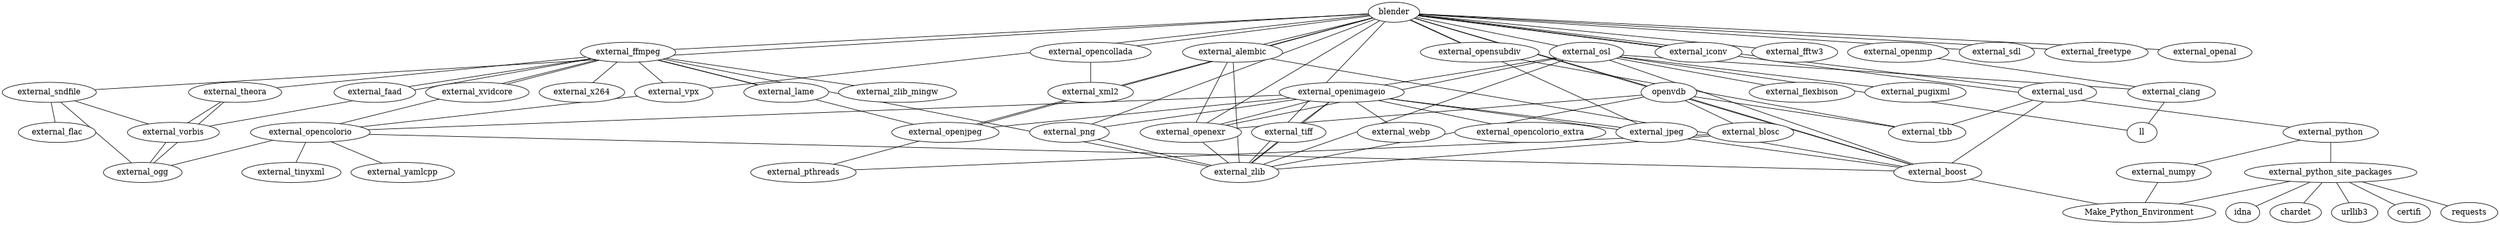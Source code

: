 strict graph {
graph[autosize = false, size = "25.7,8.3!", resolution = 300, overlap = false, splines = false, outputorder=edgesfirst ];
	node [style=filled fillcolor=white];
	external_alembic -- external_boost;
	external_alembic -- external_zlib;
	external_alembic -- external_openexr;
	external_blosc -- external_zlib;
	external_blosc -- external_pthreads;
	external_boost -- Make_Python_Environment;
	external_clang -- ll;
	external_ffmpeg -- external_zlib;
	external_ffmpeg -- external_faad;
	external_ffmpeg -- external_openjpeg;
	external_ffmpeg -- external_xvidcore;
	external_ffmpeg -- external_x264;
	external_ffmpeg -- external_vpx;
	external_ffmpeg -- external_theora;
	external_ffmpeg -- external_vorbis;
	external_ffmpeg -- external_ogg;
	external_ffmpeg -- external_lame;
	external_ffmpeg -- external_zlib_mingw;
	external_numpy -- Make_Python_Environment;
	external_opencollada -- external_xml2;
	external_opencolorio -- external_boost;
	external_opencolorio -- external_tinyxml;
	external_opencolorio -- external_yamlcpp;
	external_openexr -- external_zlib;
	external_openimageio -- external_png;
	external_openimageio -- external_zlib;
	external_openimageio -- external_openexr;
	external_openimageio -- external_openexr;
	external_openimageio -- external_jpeg;
	external_openimageio -- external_boost;
	external_openimageio -- external_tiff;
	external_openimageio -- external_opencolorio;
	external_openimageio -- external_openjpeg;
	external_openimageio -- external_webp;
	external_openimageio -- external_opencolorio_extra;
	external_openmp -- external_clang;
	external_opensubdiv -- external_tbb;
	openvdb -- external_tbb;
	openvdb -- external_boost;
	openvdb -- external_openexr;
	openvdb -- external_openexr;
	openvdb -- external_zlib;
	openvdb -- external_blosc;
	external_osl -- external_boost;
	external_osl -- ll;
	external_osl -- external_clang;
	external_osl -- external_openexr;
	external_osl -- external_openexr;
	external_osl -- external_zlib;
	external_osl -- external_flexbison;
	external_osl -- external_openimageio;
	external_osl -- external_pugixml;
	external_png -- external_zlib;
	external_python_site_packages -- Make_Python_Environment;
	external_sndfile -- external_ogg;
	external_sndfile -- external_vorbis;
	external_sndfile -- external_flac;
	external_theora -- external_vorbis;
	external_theora -- external_ogg;
	external_tiff -- external_zlib;
	external_vorbis -- external_ogg;
	blender-- external_ffmpeg;
	blender-- external_alembic;
	blender-- external_openjpeg;
	blender-- external_opencolorio;
	blender-- external_openexr;
	blender-- external_opensubdiv;
	blender-- openvdb;
	blender-- external_osl;
	blender-- external_boost;
	blender-- external_jpeg;
	blender-- external_png;
	blender-- external_python;
	blender-- external_sndfile;
	blender-- external_iconv;
	blender-- external_fftw3;
	external_python-- external_python_site_packages;
	external_python_site_packages-- requests;
	external_python_site_packages-- idna;
	external_python_site_packages-- chardet;
	external_python_site_packages-- urllib3;
	external_python_site_packages-- certifi;
	external_python-- external_numpy;
	external_usd-- external_boost;
	external_usd-- external_tbb;
	blender-- external_opencollada;
	blender-- external_sdl;
	blender-- external_freetype;
	blender-- external_pthreads;
	blender-- external_zlib;
	blender-- external_openal;
    blender-- external_usd;
}
